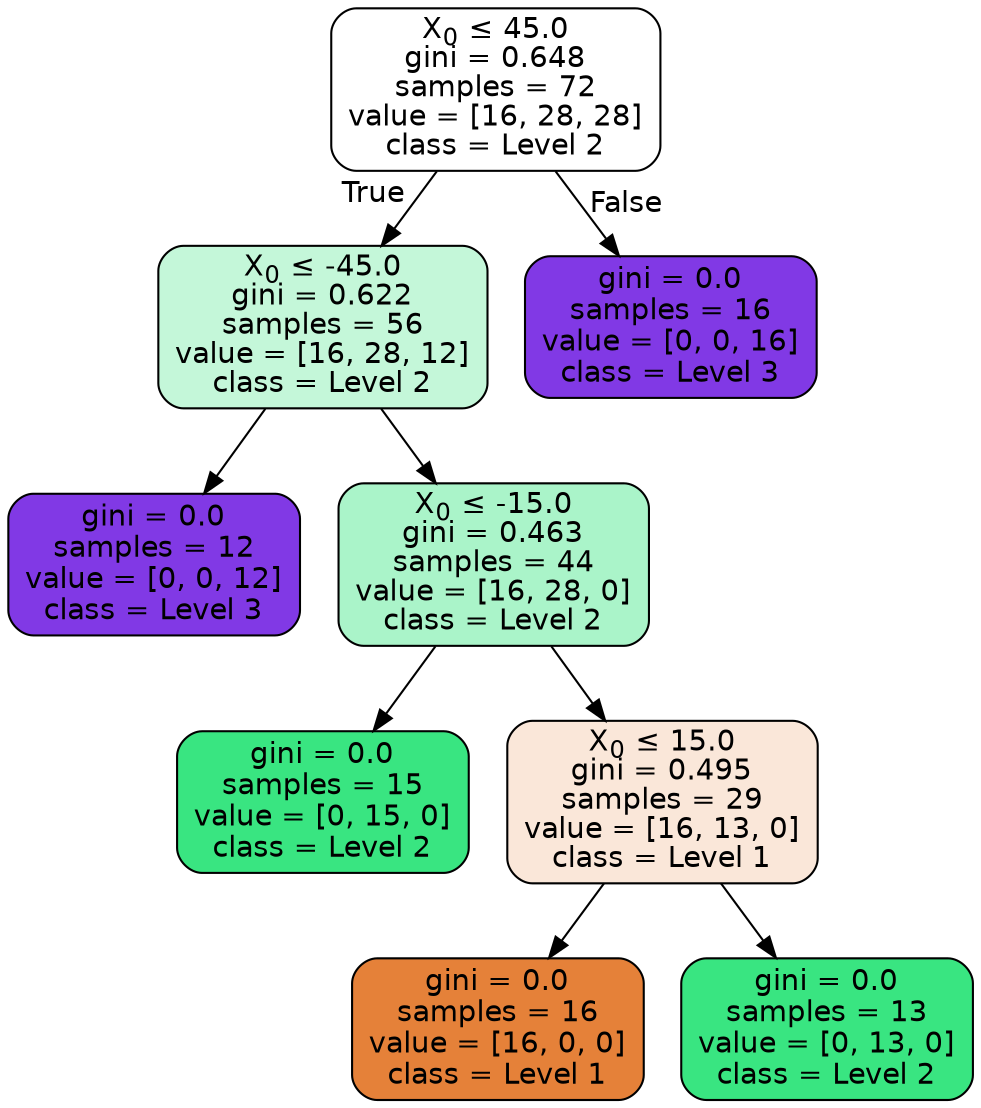 digraph Tree {
node [shape=box, style="filled, rounded", color="black", fontname=helvetica] ;
edge [fontname=helvetica] ;
0 [label=<X<SUB>0</SUB> &le; 45.0<br/>gini = 0.648<br/>samples = 72<br/>value = [16, 28, 28]<br/>class = Level 2>, fillcolor="#39e58100"] ;
1 [label=<X<SUB>0</SUB> &le; -45.0<br/>gini = 0.622<br/>samples = 56<br/>value = [16, 28, 12]<br/>class = Level 2>, fillcolor="#39e5814c"] ;
0 -> 1 [labeldistance=2.5, labelangle=45, headlabel="True"] ;
2 [label=<gini = 0.0<br/>samples = 12<br/>value = [0, 0, 12]<br/>class = Level 3>, fillcolor="#8139e5ff"] ;
1 -> 2 ;
3 [label=<X<SUB>0</SUB> &le; -15.0<br/>gini = 0.463<br/>samples = 44<br/>value = [16, 28, 0]<br/>class = Level 2>, fillcolor="#39e5816d"] ;
1 -> 3 ;
4 [label=<gini = 0.0<br/>samples = 15<br/>value = [0, 15, 0]<br/>class = Level 2>, fillcolor="#39e581ff"] ;
3 -> 4 ;
5 [label=<X<SUB>0</SUB> &le; 15.0<br/>gini = 0.495<br/>samples = 29<br/>value = [16, 13, 0]<br/>class = Level 1>, fillcolor="#e5813930"] ;
3 -> 5 ;
6 [label=<gini = 0.0<br/>samples = 16<br/>value = [16, 0, 0]<br/>class = Level 1>, fillcolor="#e58139ff"] ;
5 -> 6 ;
7 [label=<gini = 0.0<br/>samples = 13<br/>value = [0, 13, 0]<br/>class = Level 2>, fillcolor="#39e581ff"] ;
5 -> 7 ;
8 [label=<gini = 0.0<br/>samples = 16<br/>value = [0, 0, 16]<br/>class = Level 3>, fillcolor="#8139e5ff"] ;
0 -> 8 [labeldistance=2.5, labelangle=-45, headlabel="False"] ;
}
